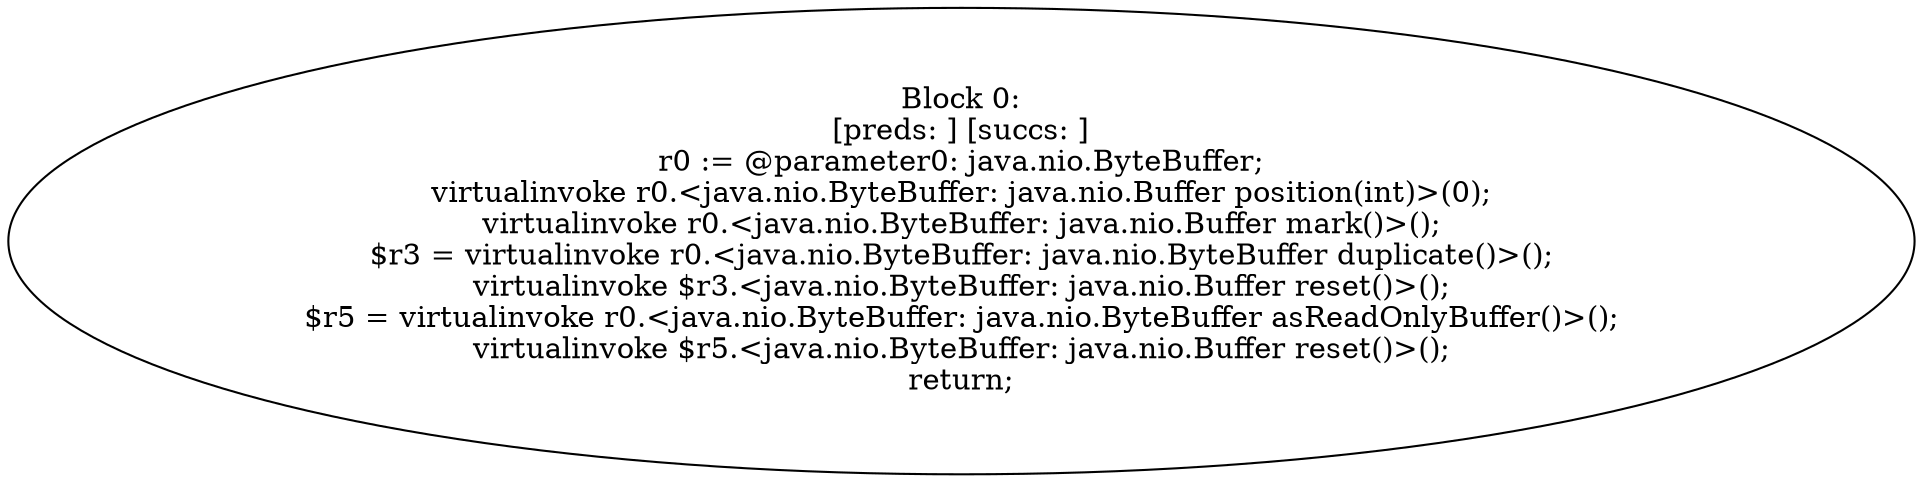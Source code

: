 digraph "unitGraph" {
    "Block 0:
[preds: ] [succs: ]
r0 := @parameter0: java.nio.ByteBuffer;
virtualinvoke r0.<java.nio.ByteBuffer: java.nio.Buffer position(int)>(0);
virtualinvoke r0.<java.nio.ByteBuffer: java.nio.Buffer mark()>();
$r3 = virtualinvoke r0.<java.nio.ByteBuffer: java.nio.ByteBuffer duplicate()>();
virtualinvoke $r3.<java.nio.ByteBuffer: java.nio.Buffer reset()>();
$r5 = virtualinvoke r0.<java.nio.ByteBuffer: java.nio.ByteBuffer asReadOnlyBuffer()>();
virtualinvoke $r5.<java.nio.ByteBuffer: java.nio.Buffer reset()>();
return;
"
}
